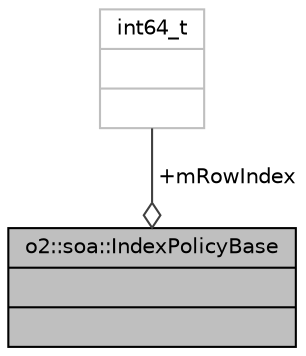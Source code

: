 digraph "o2::soa::IndexPolicyBase"
{
 // INTERACTIVE_SVG=YES
  bgcolor="transparent";
  edge [fontname="Helvetica",fontsize="10",labelfontname="Helvetica",labelfontsize="10"];
  node [fontname="Helvetica",fontsize="10",shape=record];
  Node3 [label="{o2::soa::IndexPolicyBase\n||}",height=0.2,width=0.4,color="black", fillcolor="grey75", style="filled", fontcolor="black"];
  Node4 -> Node3 [color="grey25",fontsize="10",style="solid",label=" +mRowIndex" ,arrowhead="odiamond",fontname="Helvetica"];
  Node4 [label="{int64_t\n||}",height=0.2,width=0.4,color="grey75"];
}
